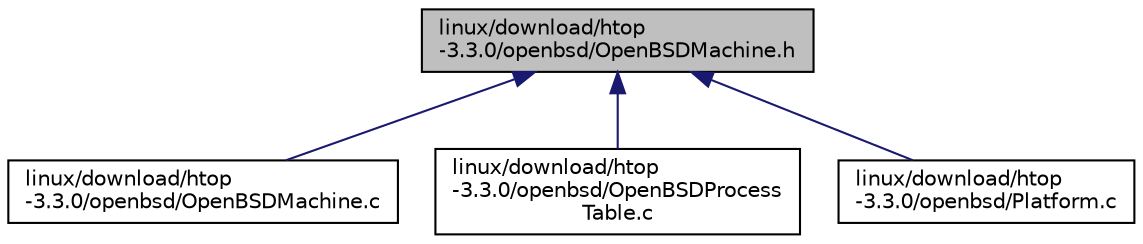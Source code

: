 digraph "linux/download/htop-3.3.0/openbsd/OpenBSDMachine.h"
{
  edge [fontname="Helvetica",fontsize="10",labelfontname="Helvetica",labelfontsize="10"];
  node [fontname="Helvetica",fontsize="10",shape=record];
  Node36 [label="linux/download/htop\l-3.3.0/openbsd/OpenBSDMachine.h",height=0.2,width=0.4,color="black", fillcolor="grey75", style="filled", fontcolor="black"];
  Node36 -> Node37 [dir="back",color="midnightblue",fontsize="10",style="solid",fontname="Helvetica"];
  Node37 [label="linux/download/htop\l-3.3.0/openbsd/OpenBSDMachine.c",height=0.2,width=0.4,color="black", fillcolor="white", style="filled",URL="$OpenBSDMachine_8c.html"];
  Node36 -> Node38 [dir="back",color="midnightblue",fontsize="10",style="solid",fontname="Helvetica"];
  Node38 [label="linux/download/htop\l-3.3.0/openbsd/OpenBSDProcess\lTable.c",height=0.2,width=0.4,color="black", fillcolor="white", style="filled",URL="$OpenBSDProcessTable_8c.html"];
  Node36 -> Node39 [dir="back",color="midnightblue",fontsize="10",style="solid",fontname="Helvetica"];
  Node39 [label="linux/download/htop\l-3.3.0/openbsd/Platform.c",height=0.2,width=0.4,color="black", fillcolor="white", style="filled",URL="$openbsd_2Platform_8c.html"];
}
